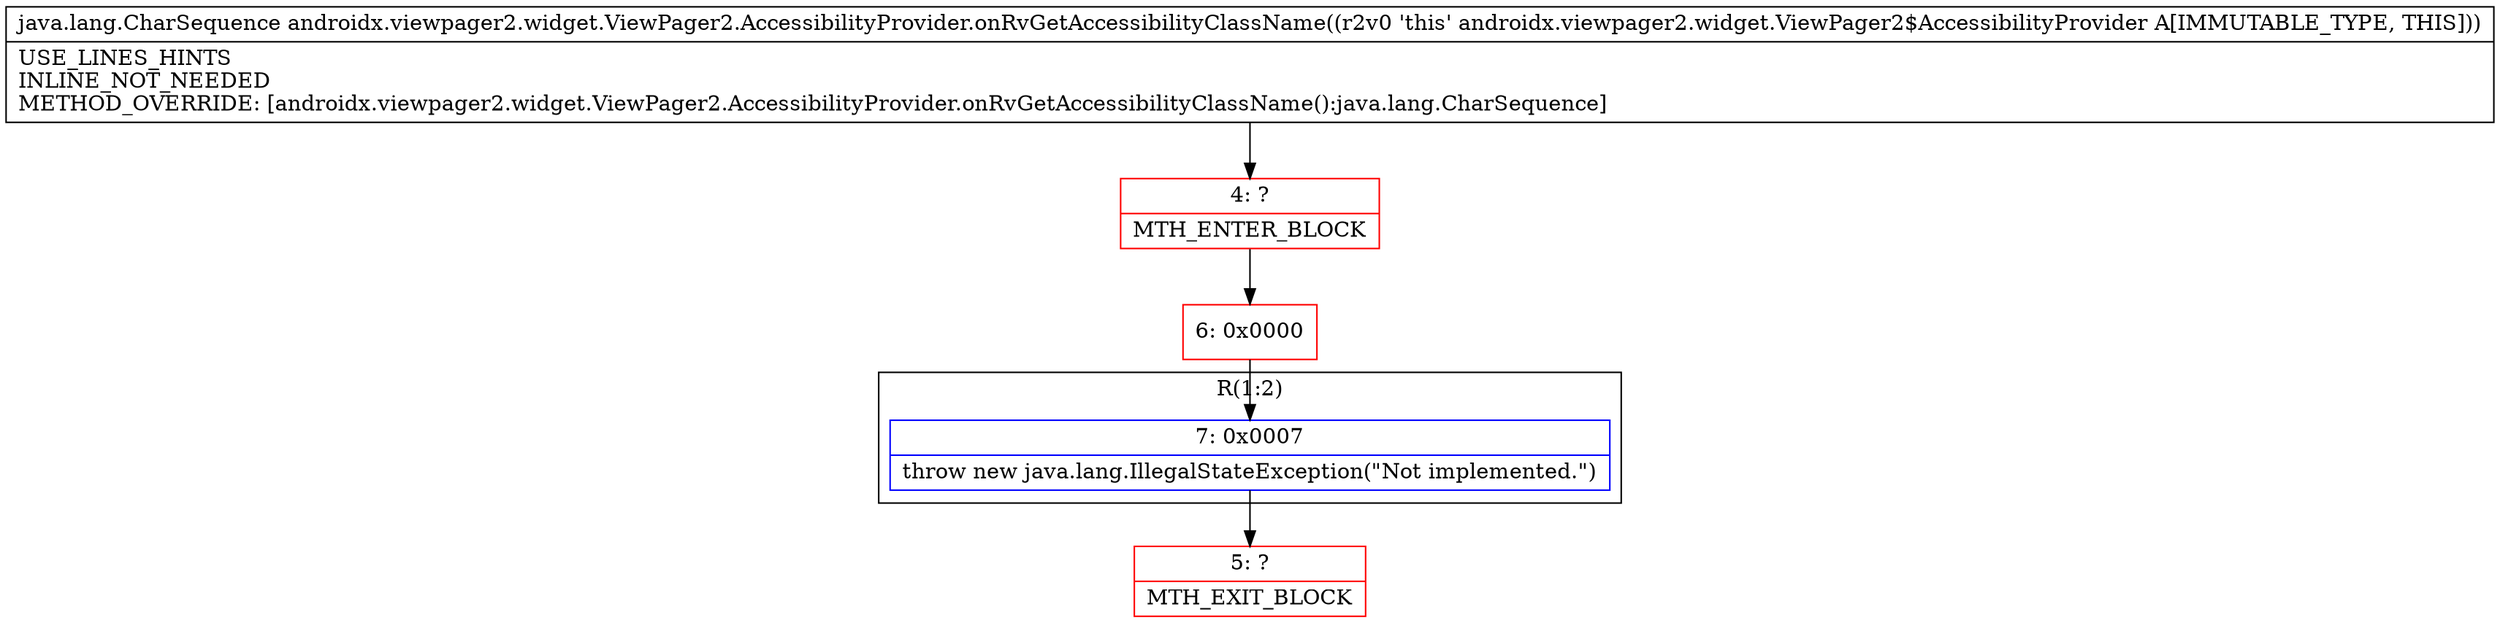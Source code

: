 digraph "CFG forandroidx.viewpager2.widget.ViewPager2.AccessibilityProvider.onRvGetAccessibilityClassName()Ljava\/lang\/CharSequence;" {
subgraph cluster_Region_1313238450 {
label = "R(1:2)";
node [shape=record,color=blue];
Node_7 [shape=record,label="{7\:\ 0x0007|throw new java.lang.IllegalStateException(\"Not implemented.\")\l}"];
}
Node_4 [shape=record,color=red,label="{4\:\ ?|MTH_ENTER_BLOCK\l}"];
Node_6 [shape=record,color=red,label="{6\:\ 0x0000}"];
Node_5 [shape=record,color=red,label="{5\:\ ?|MTH_EXIT_BLOCK\l}"];
MethodNode[shape=record,label="{java.lang.CharSequence androidx.viewpager2.widget.ViewPager2.AccessibilityProvider.onRvGetAccessibilityClassName((r2v0 'this' androidx.viewpager2.widget.ViewPager2$AccessibilityProvider A[IMMUTABLE_TYPE, THIS]))  | USE_LINES_HINTS\lINLINE_NOT_NEEDED\lMETHOD_OVERRIDE: [androidx.viewpager2.widget.ViewPager2.AccessibilityProvider.onRvGetAccessibilityClassName():java.lang.CharSequence]\l}"];
MethodNode -> Node_4;Node_7 -> Node_5;
Node_4 -> Node_6;
Node_6 -> Node_7;
}

